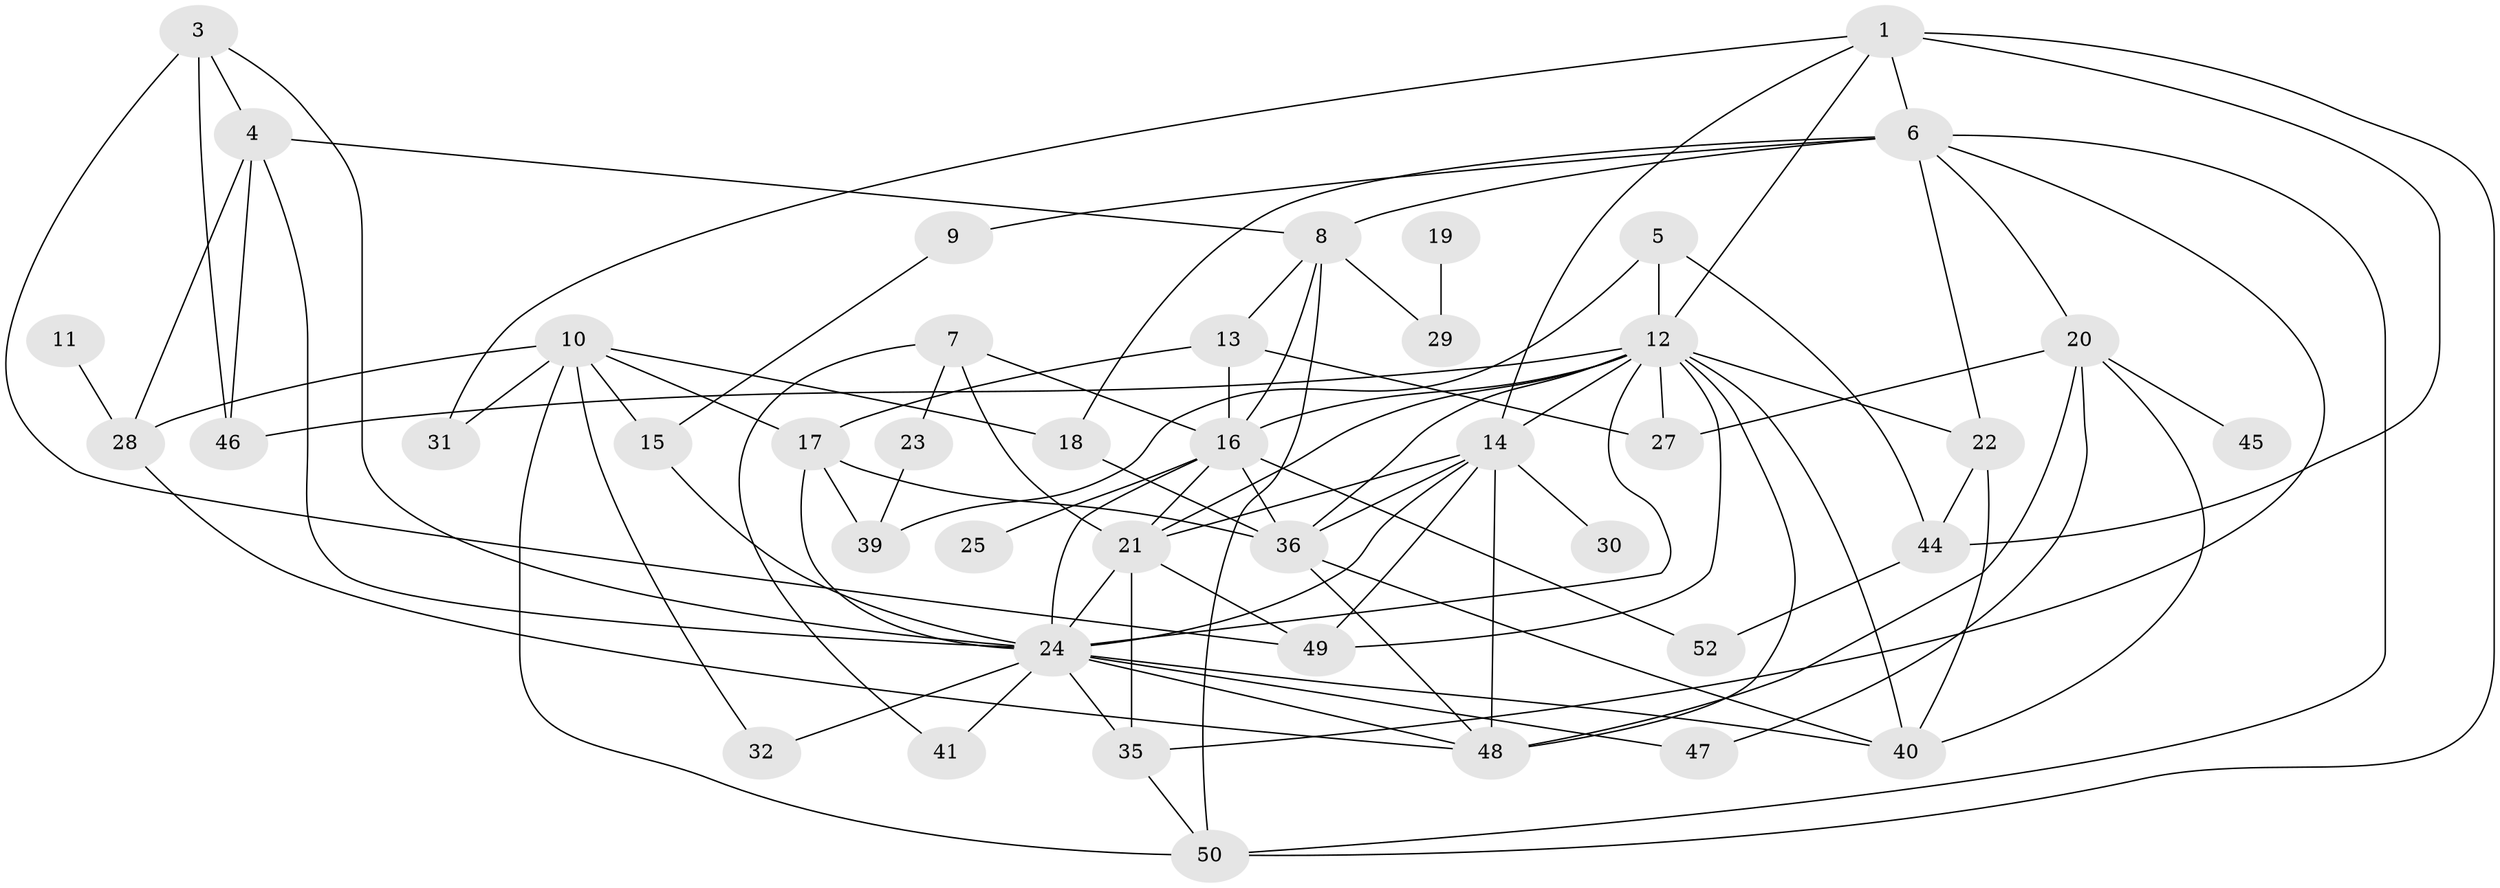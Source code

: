 // original degree distribution, {1: 0.15384615384615385, 0: 0.07692307692307693, 4: 0.14423076923076922, 2: 0.22115384615384615, 3: 0.21153846153846154, 6: 0.038461538461538464, 5: 0.11538461538461539, 8: 0.019230769230769232, 7: 0.019230769230769232}
// Generated by graph-tools (version 1.1) at 2025/33/03/09/25 02:33:26]
// undirected, 43 vertices, 94 edges
graph export_dot {
graph [start="1"]
  node [color=gray90,style=filled];
  1;
  3;
  4;
  5;
  6;
  7;
  8;
  9;
  10;
  11;
  12;
  13;
  14;
  15;
  16;
  17;
  18;
  19;
  20;
  21;
  22;
  23;
  24;
  25;
  27;
  28;
  29;
  30;
  31;
  32;
  35;
  36;
  39;
  40;
  41;
  44;
  45;
  46;
  47;
  48;
  49;
  50;
  52;
  1 -- 6 [weight=1.0];
  1 -- 12 [weight=1.0];
  1 -- 14 [weight=1.0];
  1 -- 31 [weight=1.0];
  1 -- 44 [weight=1.0];
  1 -- 50 [weight=1.0];
  3 -- 4 [weight=1.0];
  3 -- 24 [weight=1.0];
  3 -- 46 [weight=1.0];
  3 -- 49 [weight=1.0];
  4 -- 8 [weight=1.0];
  4 -- 24 [weight=1.0];
  4 -- 28 [weight=1.0];
  4 -- 46 [weight=3.0];
  5 -- 12 [weight=1.0];
  5 -- 39 [weight=1.0];
  5 -- 44 [weight=1.0];
  6 -- 8 [weight=1.0];
  6 -- 9 [weight=1.0];
  6 -- 18 [weight=1.0];
  6 -- 20 [weight=1.0];
  6 -- 22 [weight=1.0];
  6 -- 35 [weight=1.0];
  6 -- 50 [weight=1.0];
  7 -- 16 [weight=1.0];
  7 -- 21 [weight=1.0];
  7 -- 23 [weight=1.0];
  7 -- 41 [weight=1.0];
  8 -- 13 [weight=1.0];
  8 -- 16 [weight=1.0];
  8 -- 29 [weight=1.0];
  8 -- 50 [weight=1.0];
  9 -- 15 [weight=1.0];
  10 -- 15 [weight=1.0];
  10 -- 17 [weight=1.0];
  10 -- 18 [weight=1.0];
  10 -- 28 [weight=1.0];
  10 -- 31 [weight=1.0];
  10 -- 32 [weight=1.0];
  10 -- 50 [weight=1.0];
  11 -- 28 [weight=1.0];
  12 -- 14 [weight=1.0];
  12 -- 16 [weight=1.0];
  12 -- 21 [weight=1.0];
  12 -- 22 [weight=1.0];
  12 -- 24 [weight=1.0];
  12 -- 27 [weight=1.0];
  12 -- 36 [weight=1.0];
  12 -- 40 [weight=1.0];
  12 -- 46 [weight=1.0];
  12 -- 48 [weight=1.0];
  12 -- 49 [weight=1.0];
  13 -- 16 [weight=2.0];
  13 -- 17 [weight=1.0];
  13 -- 27 [weight=1.0];
  14 -- 21 [weight=1.0];
  14 -- 24 [weight=2.0];
  14 -- 30 [weight=1.0];
  14 -- 36 [weight=1.0];
  14 -- 48 [weight=1.0];
  14 -- 49 [weight=1.0];
  15 -- 24 [weight=1.0];
  16 -- 21 [weight=1.0];
  16 -- 24 [weight=1.0];
  16 -- 25 [weight=2.0];
  16 -- 36 [weight=2.0];
  16 -- 52 [weight=1.0];
  17 -- 24 [weight=2.0];
  17 -- 36 [weight=1.0];
  17 -- 39 [weight=1.0];
  18 -- 36 [weight=1.0];
  19 -- 29 [weight=1.0];
  20 -- 27 [weight=1.0];
  20 -- 40 [weight=1.0];
  20 -- 45 [weight=1.0];
  20 -- 47 [weight=1.0];
  20 -- 48 [weight=1.0];
  21 -- 24 [weight=1.0];
  21 -- 35 [weight=1.0];
  21 -- 49 [weight=1.0];
  22 -- 40 [weight=1.0];
  22 -- 44 [weight=1.0];
  23 -- 39 [weight=1.0];
  24 -- 32 [weight=1.0];
  24 -- 35 [weight=1.0];
  24 -- 40 [weight=1.0];
  24 -- 41 [weight=1.0];
  24 -- 47 [weight=1.0];
  24 -- 48 [weight=1.0];
  28 -- 48 [weight=1.0];
  35 -- 50 [weight=1.0];
  36 -- 40 [weight=1.0];
  36 -- 48 [weight=1.0];
  44 -- 52 [weight=1.0];
}
